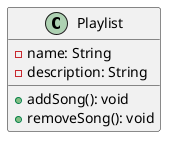 @startuml
class Playlist {
  - name: String
  - description: String
  + addSong(): void
  + removeSong(): void
}
@enduml